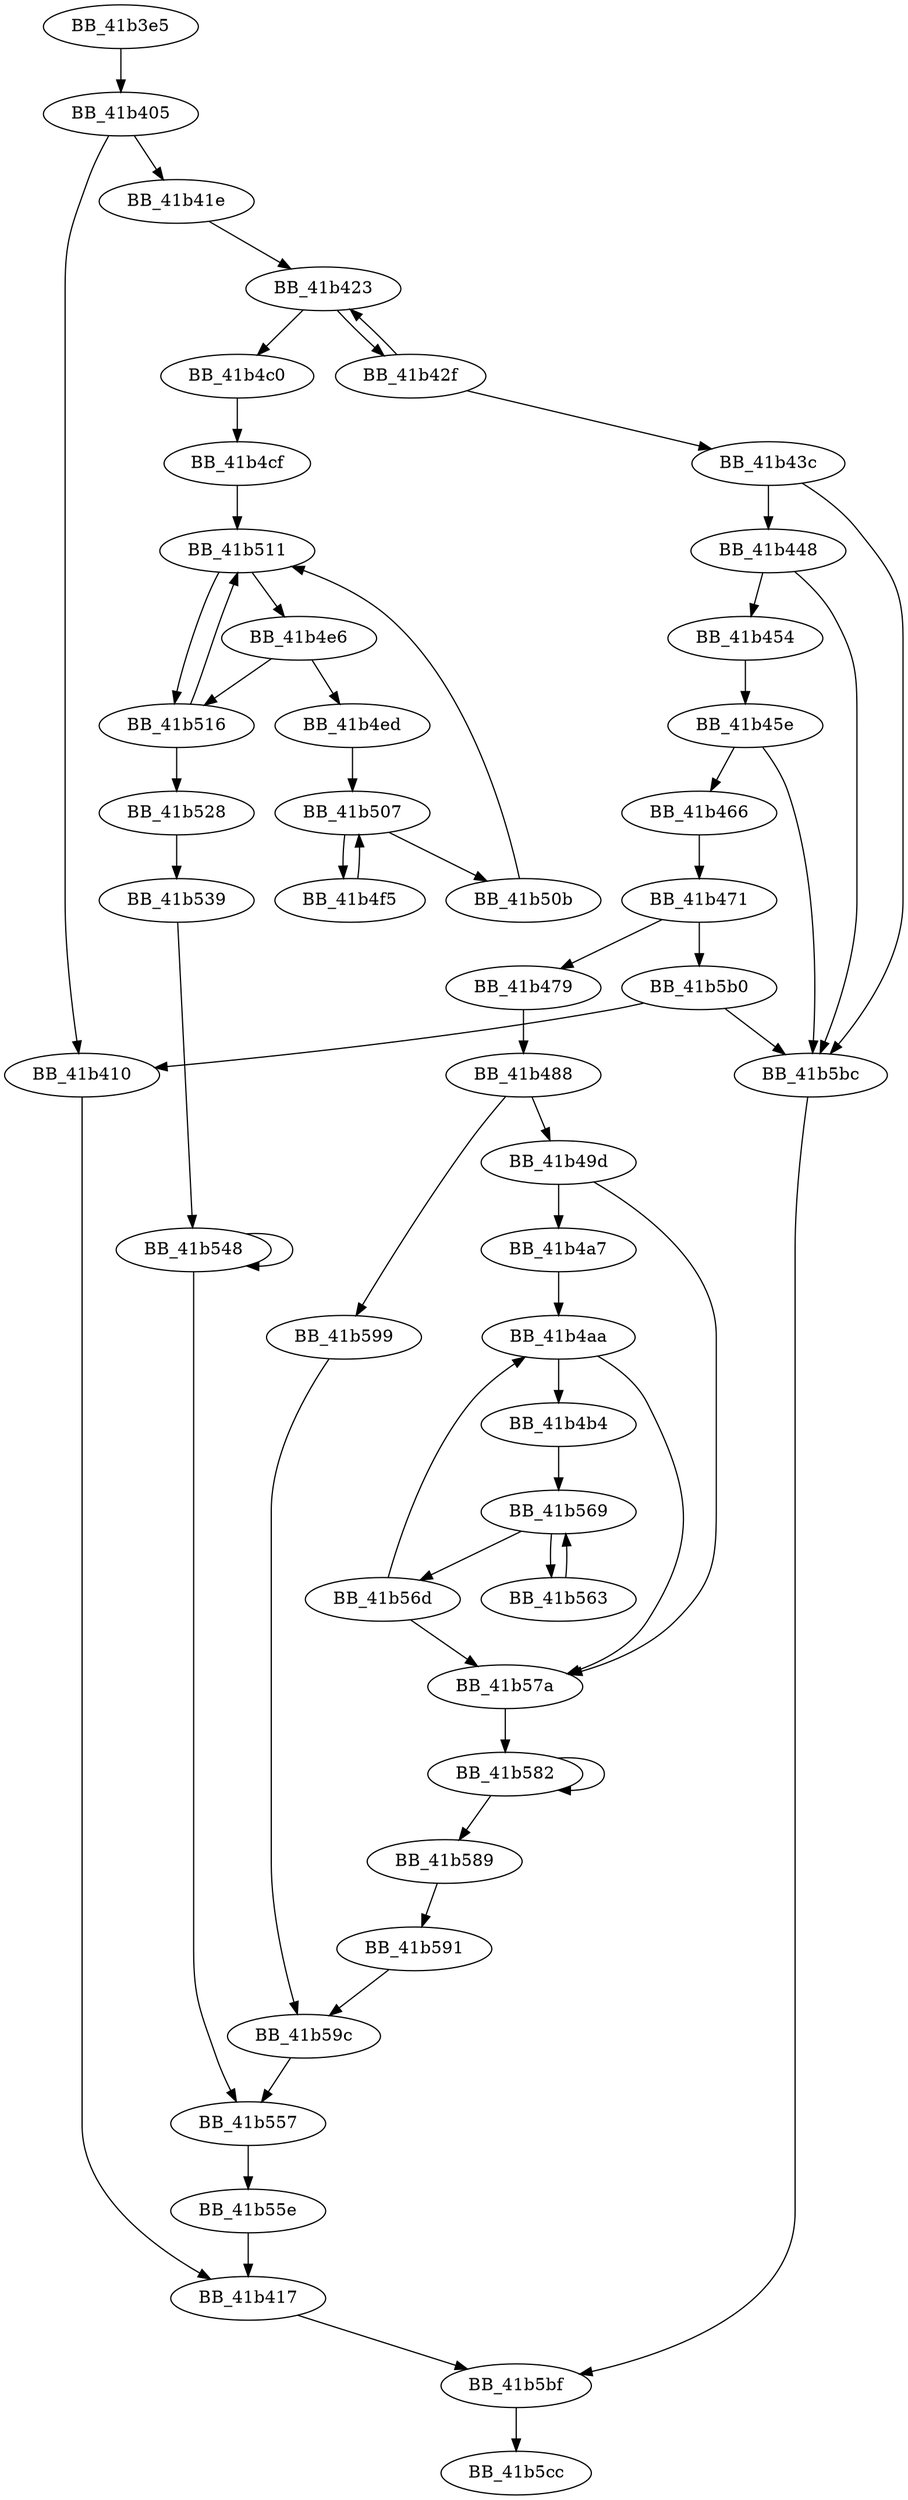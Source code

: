DiGraph __setmbcp_nolock{
BB_41b3e5->BB_41b405
BB_41b405->BB_41b410
BB_41b405->BB_41b41e
BB_41b410->BB_41b417
BB_41b417->BB_41b5bf
BB_41b41e->BB_41b423
BB_41b423->BB_41b42f
BB_41b423->BB_41b4c0
BB_41b42f->BB_41b423
BB_41b42f->BB_41b43c
BB_41b43c->BB_41b448
BB_41b43c->BB_41b5bc
BB_41b448->BB_41b454
BB_41b448->BB_41b5bc
BB_41b454->BB_41b45e
BB_41b45e->BB_41b466
BB_41b45e->BB_41b5bc
BB_41b466->BB_41b471
BB_41b471->BB_41b479
BB_41b471->BB_41b5b0
BB_41b479->BB_41b488
BB_41b488->BB_41b49d
BB_41b488->BB_41b599
BB_41b49d->BB_41b4a7
BB_41b49d->BB_41b57a
BB_41b4a7->BB_41b4aa
BB_41b4aa->BB_41b4b4
BB_41b4aa->BB_41b57a
BB_41b4b4->BB_41b569
BB_41b4c0->BB_41b4cf
BB_41b4cf->BB_41b511
BB_41b4e6->BB_41b4ed
BB_41b4e6->BB_41b516
BB_41b4ed->BB_41b507
BB_41b4f5->BB_41b507
BB_41b507->BB_41b4f5
BB_41b507->BB_41b50b
BB_41b50b->BB_41b511
BB_41b511->BB_41b4e6
BB_41b511->BB_41b516
BB_41b516->BB_41b511
BB_41b516->BB_41b528
BB_41b528->BB_41b539
BB_41b539->BB_41b548
BB_41b548->BB_41b548
BB_41b548->BB_41b557
BB_41b557->BB_41b55e
BB_41b55e->BB_41b417
BB_41b563->BB_41b569
BB_41b569->BB_41b563
BB_41b569->BB_41b56d
BB_41b56d->BB_41b4aa
BB_41b56d->BB_41b57a
BB_41b57a->BB_41b582
BB_41b582->BB_41b582
BB_41b582->BB_41b589
BB_41b589->BB_41b591
BB_41b591->BB_41b59c
BB_41b599->BB_41b59c
BB_41b59c->BB_41b557
BB_41b5b0->BB_41b410
BB_41b5b0->BB_41b5bc
BB_41b5bc->BB_41b5bf
BB_41b5bf->BB_41b5cc
}

